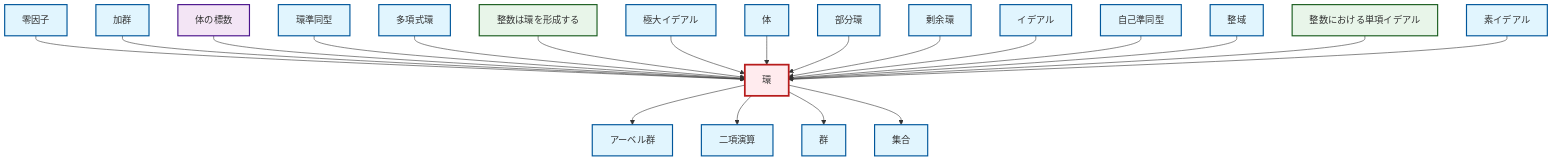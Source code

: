 graph TD
    classDef definition fill:#e1f5fe,stroke:#01579b,stroke-width:2px
    classDef theorem fill:#f3e5f5,stroke:#4a148c,stroke-width:2px
    classDef axiom fill:#fff3e0,stroke:#e65100,stroke-width:2px
    classDef example fill:#e8f5e9,stroke:#1b5e20,stroke-width:2px
    classDef current fill:#ffebee,stroke:#b71c1c,stroke-width:3px
    def-maximal-ideal["極大イデアル"]:::definition
    thm-field-characteristic["体の標数"]:::theorem
    def-field["体"]:::definition
    def-module["加群"]:::definition
    def-quotient-ring["剰余環"]:::definition
    def-binary-operation["二項演算"]:::definition
    def-zero-divisor["零因子"]:::definition
    def-ring-homomorphism["環準同型"]:::definition
    def-set["集合"]:::definition
    def-polynomial-ring["多項式環"]:::definition
    def-group["群"]:::definition
    def-abelian-group["アーベル群"]:::definition
    ex-integers-ring["整数は環を形成する"]:::example
    def-ideal["イデアル"]:::definition
    def-endomorphism["自己準同型"]:::definition
    def-integral-domain["整域"]:::definition
    def-prime-ideal["素イデアル"]:::definition
    ex-principal-ideal["整数における単項イデアル"]:::example
    def-ring["環"]:::definition
    def-subring["部分環"]:::definition
    def-zero-divisor --> def-ring
    def-ring --> def-abelian-group
    def-module --> def-ring
    def-ring --> def-binary-operation
    def-ring --> def-group
    thm-field-characteristic --> def-ring
    def-ring-homomorphism --> def-ring
    def-polynomial-ring --> def-ring
    ex-integers-ring --> def-ring
    def-maximal-ideal --> def-ring
    def-field --> def-ring
    def-subring --> def-ring
    def-quotient-ring --> def-ring
    def-ideal --> def-ring
    def-endomorphism --> def-ring
    def-integral-domain --> def-ring
    ex-principal-ideal --> def-ring
    def-prime-ideal --> def-ring
    def-ring --> def-set
    class def-ring current